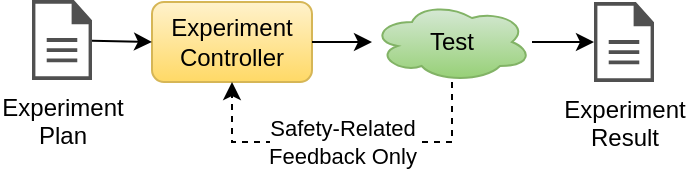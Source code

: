 <mxfile version="21.2.2" type="device">
  <diagram id="P3egCbBItE-vjyixLVVF" name="Page-1">
    <mxGraphModel dx="2714" dy="1434" grid="1" gridSize="10" guides="1" tooltips="1" connect="1" arrows="1" fold="1" page="1" pageScale="1" pageWidth="850" pageHeight="1100" math="0" shadow="0">
      <root>
        <mxCell id="0" />
        <mxCell id="1" parent="0" />
        <mxCell id="8yW3HtKEOS8D6HbiddwS-1" value="Experiment&lt;br&gt;Plan" style="sketch=0;pointerEvents=1;shadow=0;dashed=0;html=1;strokeColor=none;fillColor=#505050;labelPosition=center;verticalLabelPosition=bottom;verticalAlign=top;outlineConnect=0;align=center;shape=mxgraph.office.concepts.document;" parent="1" vertex="1">
          <mxGeometry x="180" y="199" width="30" height="40" as="geometry" />
        </mxCell>
        <mxCell id="8yW3HtKEOS8D6HbiddwS-2" value="Experiment&lt;br&gt;Controller" style="rounded=1;whiteSpace=wrap;html=1;fillColor=#fff2cc;gradientColor=#ffd966;strokeColor=#d6b656;" parent="1" vertex="1">
          <mxGeometry x="240" y="200" width="80" height="40" as="geometry" />
        </mxCell>
        <mxCell id="8yW3HtKEOS8D6HbiddwS-7" value="" style="endArrow=classic;html=1;rounded=0;entryX=0;entryY=0.5;entryDx=0;entryDy=0;" parent="1" source="8yW3HtKEOS8D6HbiddwS-1" target="8yW3HtKEOS8D6HbiddwS-2" edge="1">
          <mxGeometry width="50" height="50" relative="1" as="geometry">
            <mxPoint x="160" y="220" as="sourcePoint" />
            <mxPoint x="430" y="310" as="targetPoint" />
          </mxGeometry>
        </mxCell>
        <mxCell id="8yW3HtKEOS8D6HbiddwS-9" value="" style="endArrow=classic;html=1;rounded=0;exitX=1;exitY=0.5;exitDx=0;exitDy=0;" parent="1" source="8yW3HtKEOS8D6HbiddwS-2" target="8yW3HtKEOS8D6HbiddwS-4" edge="1">
          <mxGeometry width="50" height="50" relative="1" as="geometry">
            <mxPoint x="380" y="360" as="sourcePoint" />
            <mxPoint x="360" y="219" as="targetPoint" />
          </mxGeometry>
        </mxCell>
        <mxCell id="8yW3HtKEOS8D6HbiddwS-4" value="Test" style="ellipse;shape=cloud;whiteSpace=wrap;html=1;fillColor=#d5e8d4;gradientColor=#97d077;strokeColor=#82b366;" parent="1" vertex="1">
          <mxGeometry x="350" y="200" width="80" height="40" as="geometry" />
        </mxCell>
        <mxCell id="8yW3HtKEOS8D6HbiddwS-11" value="Safety-Related&lt;br&gt;Feedback Only" style="endArrow=classic;html=1;rounded=0;entryX=0.5;entryY=1;entryDx=0;entryDy=0;exitX=0.5;exitY=1;exitDx=0;exitDy=0;dashed=1;" parent="1" source="8yW3HtKEOS8D6HbiddwS-4" target="8yW3HtKEOS8D6HbiddwS-2" edge="1">
          <mxGeometry width="50" height="50" relative="1" as="geometry">
            <mxPoint x="380" y="360" as="sourcePoint" />
            <mxPoint x="430" y="310" as="targetPoint" />
            <Array as="points">
              <mxPoint x="390" y="270" />
              <mxPoint x="280" y="270" />
            </Array>
          </mxGeometry>
        </mxCell>
        <mxCell id="z6xc1UA6vsfGd9YEB3z3-5" value="Experiment&lt;br&gt;Result" style="sketch=0;pointerEvents=1;shadow=0;dashed=0;html=1;strokeColor=none;fillColor=#505050;labelPosition=center;verticalLabelPosition=bottom;verticalAlign=top;outlineConnect=0;align=center;shape=mxgraph.office.concepts.document;" parent="1" vertex="1">
          <mxGeometry x="461" y="200" width="30" height="40" as="geometry" />
        </mxCell>
        <mxCell id="z6xc1UA6vsfGd9YEB3z3-6" value="" style="endArrow=classic;html=1;rounded=0;exitX=1;exitY=0.5;exitDx=0;exitDy=0;" parent="1" source="8yW3HtKEOS8D6HbiddwS-4" target="z6xc1UA6vsfGd9YEB3z3-5" edge="1">
          <mxGeometry width="50" height="50" relative="1" as="geometry">
            <mxPoint x="440" y="350.003" as="sourcePoint" />
            <mxPoint x="470" y="350.67" as="targetPoint" />
          </mxGeometry>
        </mxCell>
      </root>
    </mxGraphModel>
  </diagram>
</mxfile>
